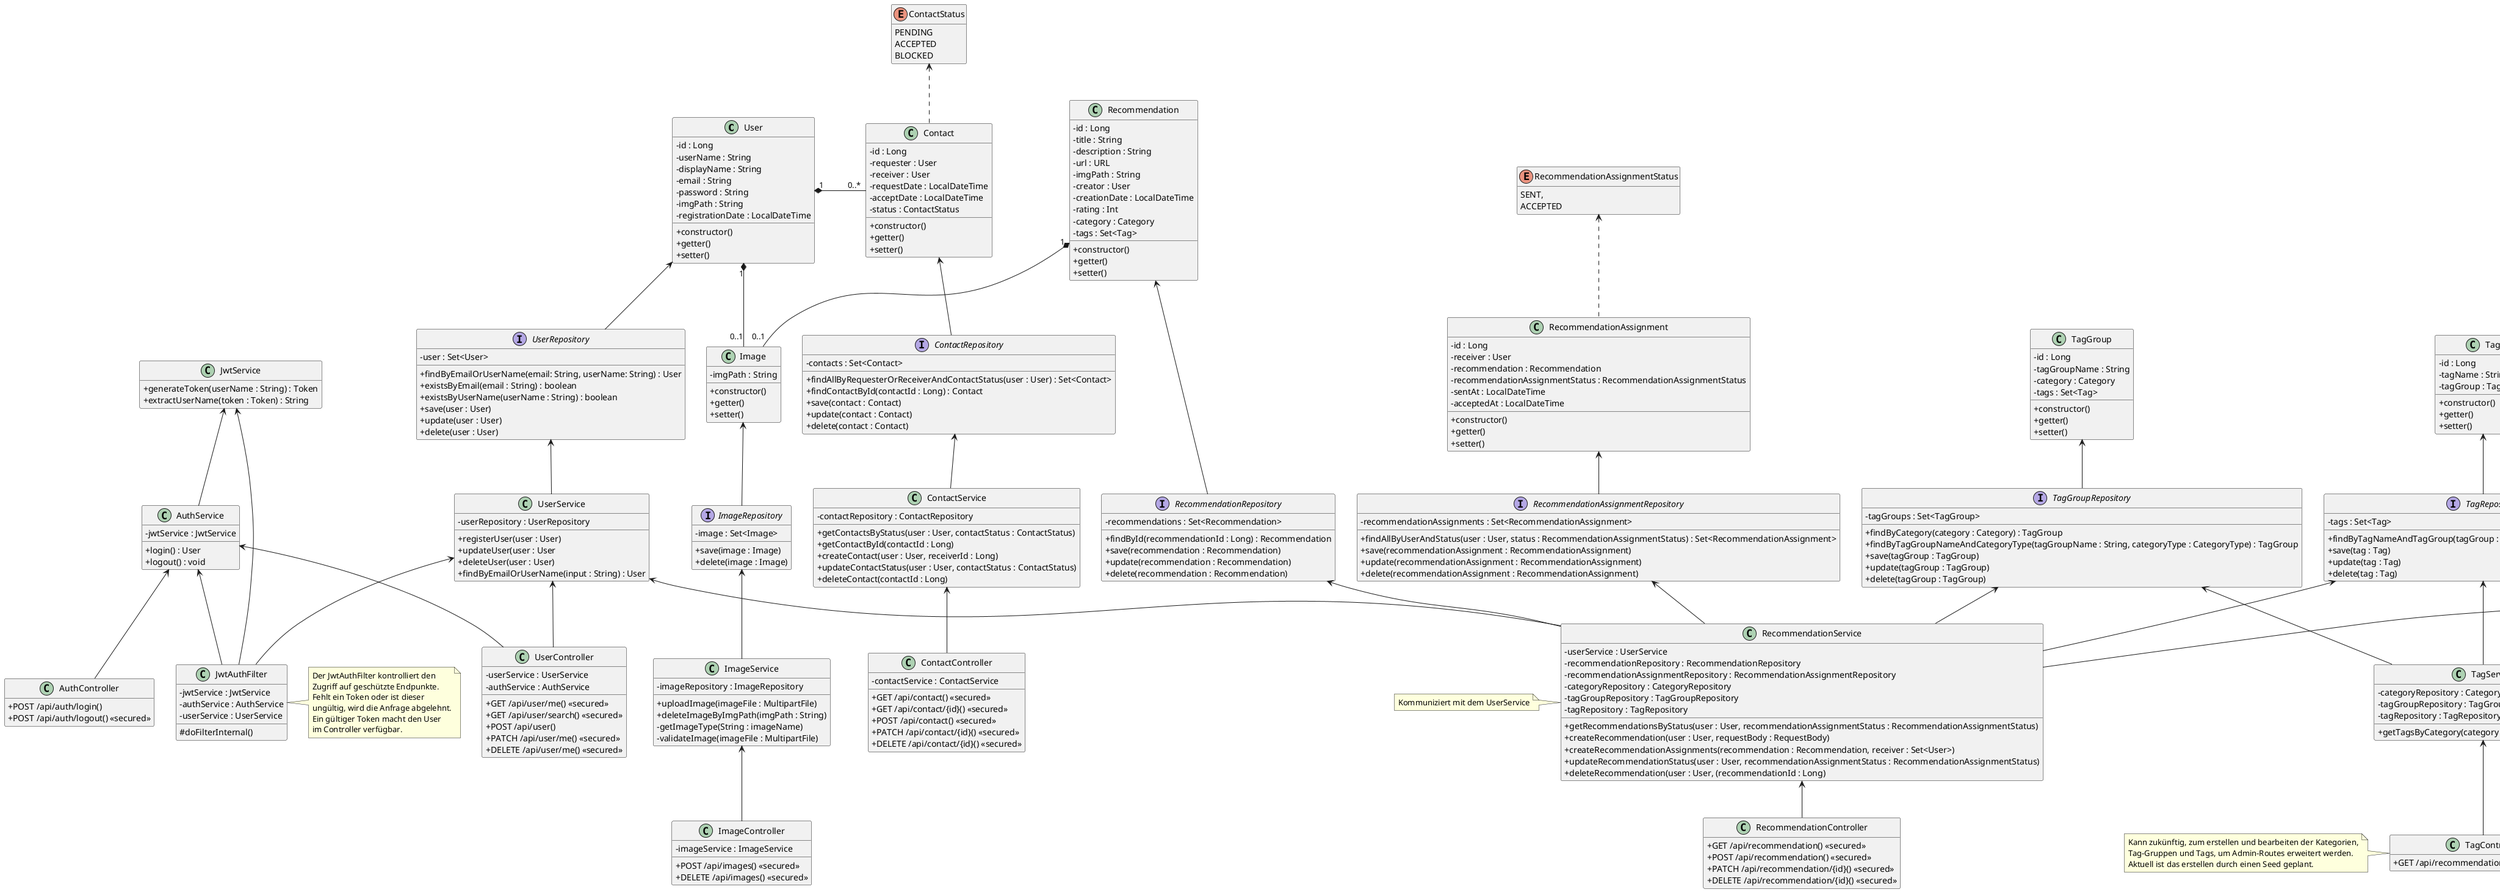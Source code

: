 @startuml
skinparam classAttributeIconSize 0
hide empty members

class User {
    - id : Long
    - userName : String
    - displayName : String
    - email : String
    - password : String
    - imgPath : String
    - registrationDate : LocalDateTime
    + constructor()
    + getter()
    + setter()
}

interface UserRepository {
    - user : Set<User>
    + findByEmailOrUserName(email: String, userName: String) : User
    + existsByEmail(email : String) : boolean
    + existsByUserName(userName : String) : boolean
    + save(user : User)
    + update(user : User)
    + delete(user : User)
}

class UserService {
    - userRepository : UserRepository
    + registerUser(user : User)
    + updateUser(user : User
    + deleteUser(user : User)
    + findByEmailOrUserName(input : String) : User
}

class UserController {
    - userService : UserService
    - authService : AuthService
    + GET /api/user/me() <<secured>>
    + GET /api/user/search() <<secured>>
    + POST /api/user()
    + PATCH /api/user/me() <<secured>>
    + DELETE /api/user/me() <<secured>>
}

class JwtService {
    + generateToken(userName : String) : Token
    + extractUserName(token : Token) : String
}

class JwtAuthFilter {
    - jwtService : JwtService
    - authService : AuthService
    - userService : UserService
    # doFilterInternal()
}

note right of JwtAuthFilter
    Der JwtAuthFilter kontrolliert den
    Zugriff auf geschützte Endpunkte.
    Fehlt ein Token oder ist dieser
    ungültig, wird die Anfrage abgelehnt.
    Ein gültiger Token macht den User
    im Controller verfügbar.
end note

class AuthService {
    - jwtService : JwtService
    + login() : User
    + logout() : void
}

class AuthController {
    + POST /api/auth/login()
    + POST /api/auth/logout() <<secured>>
}

enum ContactStatus {
    PENDING
    ACCEPTED
    BLOCKED
}

class Contact {
    - id : Long
    - requester : User
    - receiver : User
    - requestDate : LocalDateTime
    - acceptDate : LocalDateTime
    - status : ContactStatus
    + constructor()
    + getter()
    + setter()
}

interface ContactRepository {
    - contacts : Set<Contact>
    + findAllByRequesterOrReceiverAndContactStatus(user : User) : Set<Contact>
    + findContactById(contactId : Long) : Contact
    + save(contact : Contact)
    + update(contact : Contact)
    + delete(contact : Contact)
}

class ContactService {
    - contactRepository : ContactRepository
    + getContactsByStatus(user : User, contactStatus : ContactStatus)
    + getContactById(contactId : Long)
    + createContact(user : User, receiverId : Long)
    + updateContactStatus(user : User, contactStatus : ContactStatus)
    + deleteContact(contactId : Long)
}

class ContactController {
    - contactService : ContactService
    + GET /api/contact() <<secured>>
    + GET /api/contact/{id}() <<secured>>
    + POST /api/contact() <<secured>>
    + PATCH /api/contact/{id}() <<secured>>
    + DELETE /api/contact/{id}() <<secured>>
}

class Recommendation {
    - id : Long
    - title : String
    - description : String
    - url : URL
    - imgPath : String
    - creator : User
    - creationDate : LocalDateTime
    - rating : Int
    - category : Category
    - tags : Set<Tag>
    + constructor()
    + getter()
    + setter()
}
interface RecommendationRepository {
    - recommendations : Set<Recommendation>
    + findById(recommendationId : Long) : Recommendation
    + save(recommendation : Recommendation)
    + update(recommendation : Recommendation)
    + delete(recommendation : Recommendation)
}
class RecommendationService {
    - userService : UserService
    - recommendationRepository : RecommendationRepository
    - recommendationAssignmentRepository : RecommendationAssignmentRepository
    - categoryRepository : CategoryRepository
    - tagGroupRepository : TagGroupRepository
    - tagRepository : TagRepository
    + getRecommendationsByStatus(user : User, recommendationAssignmentStatus : RecommendationAssignmentStatus)
    + createRecommendation(user : User, requestBody : RequestBody)
    + createRecommendationAssignments(recommendation : Recommendation, receiver : Set<User>)
    + updateRecommendationStatus(user : User, recommendationAssignmentStatus : RecommendationAssignmentStatus)
    + deleteRecommendation(user : User, (recommendationId : Long)
}
class RecommendationController {
    + GET /api/recommendation() <<secured>>
    + POST /api/recommendation() <<secured>>
    + PATCH /api/recommendation/{id}() <<secured>>
    + DELETE /api/recommendation/{id}() <<secured>>
}

class RecommendationAssignment {
    - id : Long
    - receiver : User
    - recommendation : Recommendation
    - recommendationAssignmentStatus : RecommendationAssignmentStatus
    - sentAt : LocalDateTime
    - acceptedAt : LocalDateTime
    + constructor()
    + getter()
    + setter()
}
interface RecommendationAssignmentRepository {
    - recommendationAssignments : Set<RecommendationAssignment>
    + findAllByUserAndStatus(user : User, status : RecommendationAssignmentStatus) : Set<RecommendationAssignment>
    + save(recommendationAssignment : RecommendationAssignment)
    + update(recommendationAssignment : RecommendationAssignment)
    + delete(recommendationAssignment : RecommendationAssignment)
}
enum RecommendationAssignmentStatus {
    SENT,
    ACCEPTED
}

class Category {
    - id : Long
    - categoryType : CategoryType
    - tagGroups : Set<TagGroup>
    + constructor()
    + getter()
    + setter()
}
interface CategoryRepository {
    - categories : Set<Category>
    + findByCategoryType(categoryType : CategoryType) : Category
    + save(category : Category)
    + update(category : Category)
    + delete(category : Category)
}
enum CategoryType {
    RECIPE,
    MEDIA,
    LOCATION,
    PRODUCT
}

class TagGroup {
    - id : Long
    - tagGroupName : String
    - category : Category
    - tags : Set<Tag>
    + constructor()
    + getter()
    + setter()
}
interface TagGroupRepository {
    - tagGroups : Set<TagGroup>
    + findByCategory(category : Category) : TagGroup
    + findByTagGroupNameAndCategoryType(tagGroupName : String, categoryType : CategoryType) : TagGroup
    + save(tagGroup : TagGroup)
    + update(tagGroup : TagGroup)
    + delete(tagGroup : TagGroup)
}

class Tag {
    - id : Long
    - tagName : String
    - tagGroup : TagGroup
    + constructor()
    + getter()
    + setter()
}
interface TagRepository {
    - tags : Set<Tag>
    + findByTagNameAndTagGroup(tagGroup : TagGroup, tagName : String) : Tag
    + save(tag : Tag)
    + update(tag : Tag)
    + delete(tag : Tag)
}
class TagService {
    - categoryRepository : CategoryRepository
    - tagGroupRepository : TagGroupRepository
    - tagRepository : TagRepository
    + getTagsByCategory(category : Category) : Set<Tag>
}
class TagController {
    + GET /api/recommendation/tags() <<secured>>
}

class Image {
    - imgPath : String
    + constructor()
    + getter()
    + setter()
}
interface ImageRepository {
    - image : Set<Image>
    + save(image : Image)
    + delete(image : Image)
}
class ImageService {
    - imageRepository : ImageRepository
    + uploadImage(imageFile : MultipartFile)
    + deleteImageByImgPath(imgPath : String)
    - getImageType(String : imageName)
    - validateImage(imageFile : MultipartFile)
}
class ImageController {
    - imageService : ImageService
    + POST /api/images() <<secured>>
    + DELETE /api/images() <<secured>>
}

Image <-- ImageRepository
ImageRepository <-- ImageService
ImageService <-- ImageController

User <-- UserRepository
UserRepository <-- UserService
UserService <-- UserController
UserService <-- JwtAuthFilter

AuthService <-- AuthController
AuthService <-- UserController
AuthService <-- JwtAuthFilter

JwtService <-- AuthService
JwtService <-- JwtAuthFilter

ContactStatus <.. Contact
Contact <-- ContactRepository
ContactRepository <-- ContactService
ContactService <-- ContactController

User "1" *- "0..*" Contact
User "1" *-- "0..1" Image

Recommendation <-- RecommendationRepository
RecommendationRepository <-- RecommendationService
RecommendationService <-- RecommendationController

Recommendation "1" *-- "0..1" Image

RecommendationAssignmentStatus <.. RecommendationAssignment
RecommendationAssignment <-- RecommendationAssignmentRepository
RecommendationAssignmentRepository <-- RecommendationService

CategoryType <.. Category
Category <-- CategoryRepository
CategoryRepository <-- RecommendationService
CategoryRepository <-- TagService

TagGroup <-- TagGroupRepository
TagGroupRepository <-- RecommendationService
TagGroupRepository <-- TagService

Tag <-- TagRepository
TagRepository <-- TagService
TagRepository <-- RecommendationService
TagService <-- TagController

UserService <-- RecommendationService

note left of RecommendationService
    Kommuniziert mit dem UserService
end note

note left of TagController
    Kann zukünftig, zum erstellen und bearbeiten der Kategorien,
    Tag-Gruppen und Tags, um Admin-Routes erweitert werden.
    Aktuell ist das erstellen durch einen Seed geplant.
end note

@enduml